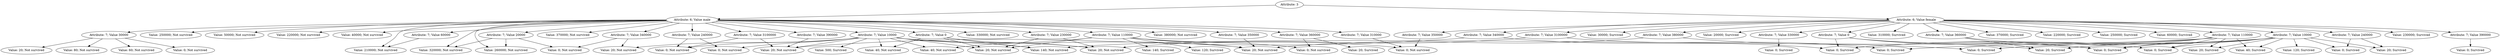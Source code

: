 digraph {
	30 [label="Attribute: 3"]
	"61male" [label="Attribute: 6; Value male"]
	30 -> "61male"
	71260000 [label="Attribute: 7; Value 60000"]
	"61male" -> 71260000
	"Value 033" [label="Value: 0; Not survived"]
	71260000 -> "Value 033"
	71320000 [label="Attribute: 7; Value 20000"]
	"61male" -> 71320000
	"Value 034" [label="Value: 20; Not survived"]
	71320000 -> "Value 034"
	"Value 035" [label="Value: 0; Not survived"]
	71320000 -> "Value 035"
	"Value 036" [label="Value: 80; Not survived"]
	71320000 -> "Value 036"
	"Value 014" [label="Value: 370000; Not survived"]
	"61male" -> "Value 014"
	715340000 [label="Attribute: 7; Value 340000"]
	"61male" -> 715340000
	"Value 036" [label="Value: 0; Not survived"]
	715340000 -> "Value 036"
	"Value 037" [label="Value: 20; Not survived"]
	715340000 -> "Value 037"
	71610000 [label="Attribute: 7; Value 10000"]
	"61male" -> 71610000
	"Value 037" [label="Value: 20; Not survived"]
	71610000 -> "Value 037"
	"Value 038" [label="Value: 120; Not survived"]
	71610000 -> "Value 038"
	"Value 039" [label="Value: 60; Not survived"]
	71610000 -> "Value 039"
	"Value 040" [label="Value: 0; Not survived"]
	71610000 -> "Value 040"
	"Value 041" [label="Value: 80; Not survived"]
	71610000 -> "Value 041"
	"Value 042" [label="Value: 40; Not survived"]
	71610000 -> "Value 042"
	"Value 043" [label="Value: 220; Not survived"]
	71610000 -> "Value 043"
	"Value 044" [label="Value: 100; Not survived"]
	71610000 -> "Value 044"
	"Value 045" [label="Value: 260; Not survived"]
	71610000 -> "Value 045"
	"Value 046" [label="Value: 140; Not survived"]
	71610000 -> "Value 046"
	"Value 147" [label="Value: 500; Survived"]
	71610000 -> "Value 147"
	717240000 [label="Attribute: 7; Value 240000"]
	"61male" -> 717240000
	"Value 038" [label="Value: 0; Not survived"]
	717240000 -> "Value 038"
	"Value 039" [label="Value: 20; Not survived"]
	717240000 -> "Value 039"
	7183100000 [label="Attribute: 7; Value 3100000"]
	"61male" -> 7183100000
	"Value 039" [label="Value: 0; Not survived"]
	7183100000 -> "Value 039"
	"Value 040" [label="Value: 20; Not survived"]
	7183100000 -> "Value 040"
	719390000 [label="Attribute: 7; Value 390000"]
	"61male" -> 719390000
	"Value 040" [label="Value: 0; Not survived"]
	719390000 -> "Value 040"
	7200 [label="Attribute: 7; Value 0"]
	"61male" -> 7200
	"Value 041" [label="Value: 40; Not survived"]
	7200 -> "Value 041"
	"Value 042" [label="Value: 0; Not survived"]
	7200 -> "Value 042"
	"Value 043" [label="Value: 20; Not survived"]
	7200 -> "Value 043"
	"Value 044" [label="Value: 60; Not survived"]
	7200 -> "Value 044"
	"Value 021" [label="Value: 330000; Not survived"]
	"61male" -> "Value 021"
	722230000 [label="Attribute: 7; Value 230000"]
	"61male" -> 722230000
	"Value 043" [label="Value: 0; Not survived"]
	722230000 -> "Value 043"
	"Value 044" [label="Value: 20; Not survived"]
	722230000 -> "Value 044"
	723110000 [label="Attribute: 7; Value 110000"]
	"61male" -> 723110000
	"Value 044" [label="Value: 20; Not survived"]
	723110000 -> "Value 044"
	"Value 045" [label="Value: 40; Not survived"]
	723110000 -> "Value 045"
	"Value 046" [label="Value: 0; Not survived"]
	723110000 -> "Value 046"
	"Value 047" [label="Value: 60; Not survived"]
	723110000 -> "Value 047"
	"Value 048" [label="Value: 200; Not survived"]
	723110000 -> "Value 048"
	"Value 149" [label="Value: 120; Survived"]
	723110000 -> "Value 149"
	"Value 150" [label="Value: 140; Survived"]
	723110000 -> "Value 150"
	"Value 024" [label="Value: 380000; Not survived"]
	"61male" -> "Value 024"
	725350000 [label="Attribute: 7; Value 350000"]
	"61male" -> 725350000
	"Value 046" [label="Value: 0; Not survived"]
	725350000 -> "Value 046"
	726360000 [label="Attribute: 7; Value 360000"]
	"61male" -> 726360000
	"Value 047" [label="Value: 0; Not survived"]
	726360000 -> "Value 047"
	"Value 148" [label="Value: 20; Survived"]
	726360000 -> "Value 148"
	727310000 [label="Attribute: 7; Value 310000"]
	"61male" -> 727310000
	"Value 048" [label="Value: 0; Not survived"]
	727310000 -> "Value 048"
	72830000 [label="Attribute: 7; Value 30000"]
	"61male" -> 72830000
	"Value 049" [label="Value: 0; Not survived"]
	72830000 -> "Value 049"
	"Value 050" [label="Value: 20; Not survived"]
	72830000 -> "Value 050"
	"Value 051" [label="Value: 80; Not survived"]
	72830000 -> "Value 051"
	"Value 052" [label="Value: 60; Not survived"]
	72830000 -> "Value 052"
	"Value 029" [label="Value: 250000; Not survived"]
	"61male" -> "Value 029"
	"Value 030" [label="Value: 50000; Not survived"]
	"61male" -> "Value 030"
	"Value 031" [label="Value: 220000; Not survived"]
	"61male" -> "Value 031"
	"Value 032" [label="Value: 40000; Not survived"]
	"61male" -> "Value 032"
	"Value 033" [label="Value: 210000; Not survived"]
	"61male" -> "Value 033"
	"Value 034" [label="Value: 320000; Not survived"]
	"61male" -> "Value 034"
	"Value 035" [label="Value: 260000; Not survived"]
	"61male" -> "Value 035"
	"62female" [label="Attribute: 6; Value female"]
	30 -> "62female"
	713390000 [label="Attribute: 7; Value 390000"]
	"62female" -> 713390000
	"Value 134" [label="Value: 0; Survived"]
	713390000 -> "Value 134"
	71410000 [label="Attribute: 7; Value 10000"]
	"62female" -> 71410000
	"Value 135" [label="Value: 120; Survived"]
	71410000 -> "Value 135"
	"Value 136" [label="Value: 60; Survived"]
	71410000 -> "Value 136"
	"Value 137" [label="Value: 40; Survived"]
	71410000 -> "Value 137"
	"Value 138" [label="Value: 220; Survived"]
	71410000 -> "Value 138"
	"Value 139" [label="Value: 20; Survived"]
	71410000 -> "Value 139"
	"Value 140" [label="Value: 100; Survived"]
	71410000 -> "Value 140"
	"Value 141" [label="Value: 0; Survived"]
	71410000 -> "Value 141"
	"Value 142" [label="Value: 80; Survived"]
	71410000 -> "Value 142"
	"Value 143" [label="Value: 260; Survived"]
	71410000 -> "Value 143"
	"Value 144" [label="Value: 500; Survived"]
	71410000 -> "Value 144"
	"Value 145" [label="Value: 140; Survived"]
	71410000 -> "Value 145"
	715110000 [label="Attribute: 7; Value 110000"]
	"62female" -> 715110000
	"Value 136" [label="Value: 20; Survived"]
	715110000 -> "Value 136"
	"Value 137" [label="Value: 40; Survived"]
	715110000 -> "Value 137"
	"Value 138" [label="Value: 60; Survived"]
	715110000 -> "Value 138"
	"Value 139" [label="Value: 200; Survived"]
	715110000 -> "Value 139"
	"Value 140" [label="Value: 80; Survived"]
	715110000 -> "Value 140"
	"Value 141" [label="Value: 120; Survived"]
	715110000 -> "Value 141"
	"Value 042" [label="Value: 140; Not survived"]
	715110000 -> "Value 042"
	"Value 116" [label="Value: 230000; Survived"]
	"62female" -> "Value 116"
	7170 [label="Attribute: 7; Value 0"]
	"62female" -> 7170
	"Value 138" [label="Value: 0; Survived"]
	7170 -> "Value 138"
	"Value 139" [label="Value: 60; Survived"]
	7170 -> "Value 139"
	"Value 140" [label="Value: 40; Survived"]
	7170 -> "Value 140"
	"Value 141" [label="Value: 20; Survived"]
	7170 -> "Value 141"
	718340000 [label="Attribute: 7; Value 340000"]
	"62female" -> 718340000
	"Value 139" [label="Value: 0; Survived"]
	718340000 -> "Value 139"
	"Value 040" [label="Value: 20; Not survived"]
	718340000 -> "Value 040"
	719360000 [label="Attribute: 7; Value 360000"]
	"62female" -> 719360000
	"Value 140" [label="Value: 0; Survived"]
	719360000 -> "Value 140"
	"Value 141" [label="Value: 20; Survived"]
	719360000 -> "Value 141"
	"Value 120" [label="Value: 30000; Survived"]
	"62female" -> "Value 120"
	7213100000 [label="Attribute: 7; Value 3100000"]
	"62female" -> 7213100000
	"Value 142" [label="Value: 0; Survived"]
	7213100000 -> "Value 142"
	"Value 043" [label="Value: 20; Not survived"]
	7213100000 -> "Value 043"
	722240000 [label="Attribute: 7; Value 240000"]
	"62female" -> 722240000
	"Value 143" [label="Value: 20; Survived"]
	722240000 -> "Value 143"
	"Value 144" [label="Value: 0; Survived"]
	722240000 -> "Value 144"
	"Value 123" [label="Value: 20000; Survived"]
	"62female" -> "Value 123"
	724380000 [label="Attribute: 7; Value 380000"]
	"62female" -> 724380000
	"Value 145" [label="Value: 0; Survived"]
	724380000 -> "Value 145"
	"Value 046" [label="Value: 20; Not survived"]
	724380000 -> "Value 046"
	725330000 [label="Attribute: 7; Value 330000"]
	"62female" -> 725330000
	"Value 146" [label="Value: 0; Survived"]
	725330000 -> "Value 146"
	"Value 126" [label="Value: 310000; Survived"]
	"62female" -> "Value 126"
	727350000 [label="Attribute: 7; Value 350000"]
	"62female" -> 727350000
	"Value 048" [label="Value: 0; Not survived"]
	727350000 -> "Value 048"
	"Value 128" [label="Value: 370000; Survived"]
	"62female" -> "Value 128"
	"Value 129" [label="Value: 220000; Survived"]
	"62female" -> "Value 129"
	"Value 130" [label="Value: 250000; Survived"]
	"62female" -> "Value 130"
	"Value 131" [label="Value: 60000; Survived"]
	"62female" -> "Value 131"
}
